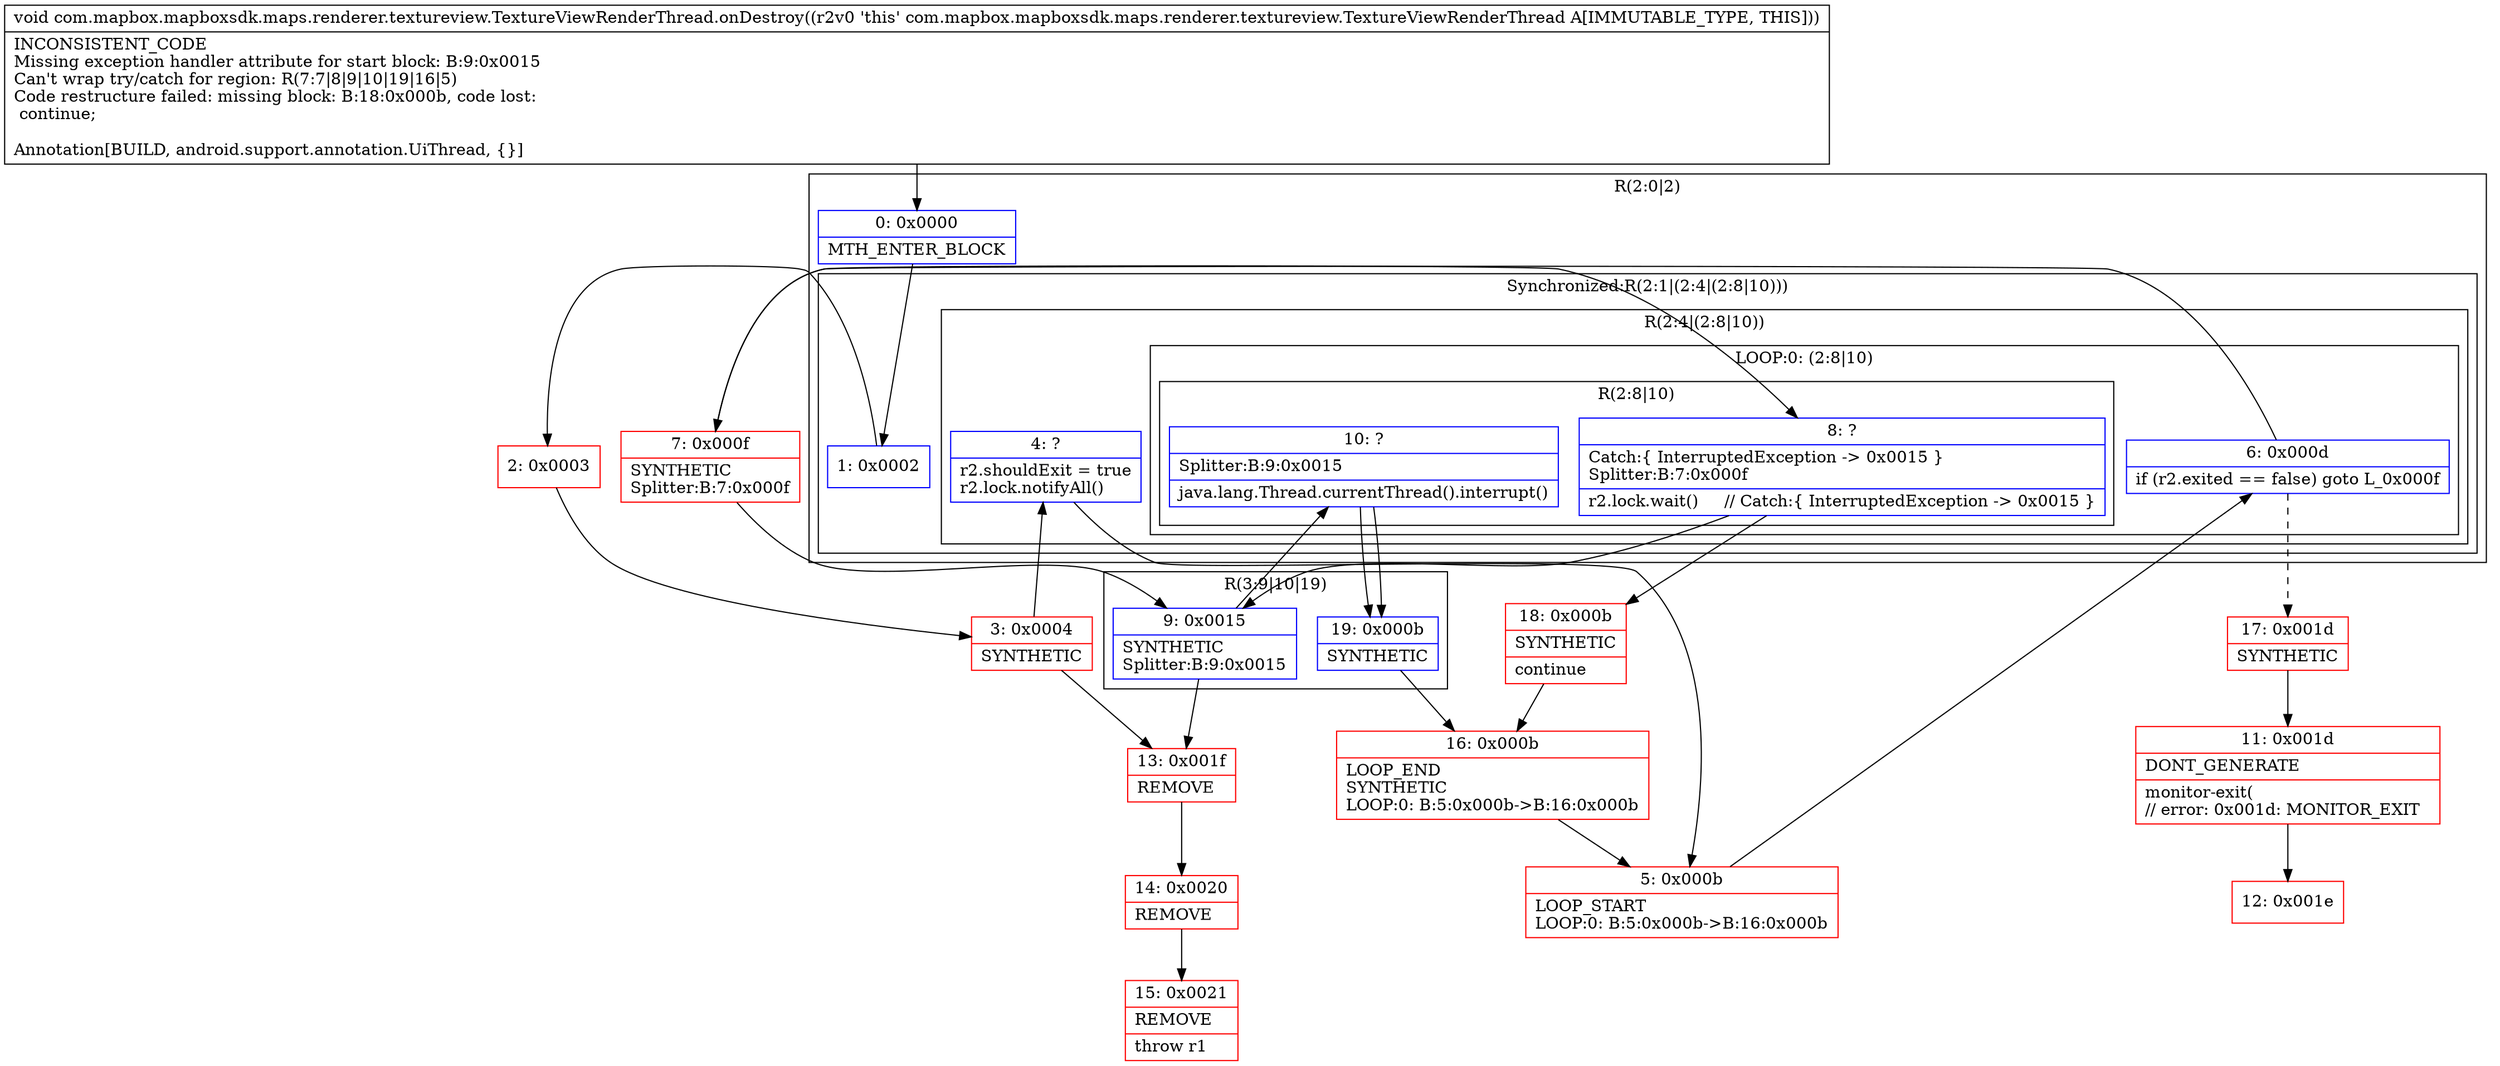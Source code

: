 digraph "CFG forcom.mapbox.mapboxsdk.maps.renderer.textureview.TextureViewRenderThread.onDestroy()V" {
subgraph cluster_Region_1722437634 {
label = "R(2:0|2)";
node [shape=record,color=blue];
Node_0 [shape=record,label="{0\:\ 0x0000|MTH_ENTER_BLOCK\l}"];
subgraph cluster_SynchronizedRegion_1789953556 {
label = "Synchronized:R(2:1|(2:4|(2:8|10)))";
node [shape=record,color=blue];
Node_1 [shape=record,label="{1\:\ 0x0002}"];
subgraph cluster_Region_2041896545 {
label = "R(2:4|(2:8|10))";
node [shape=record,color=blue];
Node_4 [shape=record,label="{4\:\ ?|r2.shouldExit = true\lr2.lock.notifyAll()\l}"];
subgraph cluster_LoopRegion_602051593 {
label = "LOOP:0: (2:8|10)";
node [shape=record,color=blue];
Node_6 [shape=record,label="{6\:\ 0x000d|if (r2.exited == false) goto L_0x000f\l}"];
subgraph cluster_Region_402455095 {
label = "R(2:8|10)";
node [shape=record,color=blue];
Node_8 [shape=record,label="{8\:\ ?|Catch:\{ InterruptedException \-\> 0x0015 \}\lSplitter:B:7:0x000f\l|r2.lock.wait()     \/\/ Catch:\{ InterruptedException \-\> 0x0015 \}\l}"];
Node_10 [shape=record,label="{10\:\ ?|Splitter:B:9:0x0015\l|java.lang.Thread.currentThread().interrupt()\l}"];
}
}
}
}
}
subgraph cluster_Region_2031247098 {
label = "R(3:9|10|19)";
node [shape=record,color=blue];
Node_9 [shape=record,label="{9\:\ 0x0015|SYNTHETIC\lSplitter:B:9:0x0015\l}"];
Node_10 [shape=record,label="{10\:\ ?|Splitter:B:9:0x0015\l|java.lang.Thread.currentThread().interrupt()\l}"];
Node_19 [shape=record,label="{19\:\ 0x000b|SYNTHETIC\l}"];
}
Node_2 [shape=record,color=red,label="{2\:\ 0x0003}"];
Node_3 [shape=record,color=red,label="{3\:\ 0x0004|SYNTHETIC\l}"];
Node_5 [shape=record,color=red,label="{5\:\ 0x000b|LOOP_START\lLOOP:0: B:5:0x000b\-\>B:16:0x000b\l}"];
Node_7 [shape=record,color=red,label="{7\:\ 0x000f|SYNTHETIC\lSplitter:B:7:0x000f\l}"];
Node_11 [shape=record,color=red,label="{11\:\ 0x001d|DONT_GENERATE\l|monitor\-exit(\l\/\/ error: 0x001d: MONITOR_EXIT  \l}"];
Node_12 [shape=record,color=red,label="{12\:\ 0x001e}"];
Node_13 [shape=record,color=red,label="{13\:\ 0x001f|REMOVE\l}"];
Node_14 [shape=record,color=red,label="{14\:\ 0x0020|REMOVE\l}"];
Node_15 [shape=record,color=red,label="{15\:\ 0x0021|REMOVE\l|throw r1\l}"];
Node_16 [shape=record,color=red,label="{16\:\ 0x000b|LOOP_END\lSYNTHETIC\lLOOP:0: B:5:0x000b\-\>B:16:0x000b\l}"];
Node_17 [shape=record,color=red,label="{17\:\ 0x001d|SYNTHETIC\l}"];
Node_18 [shape=record,color=red,label="{18\:\ 0x000b|SYNTHETIC\l|continue\l}"];
MethodNode[shape=record,label="{void com.mapbox.mapboxsdk.maps.renderer.textureview.TextureViewRenderThread.onDestroy((r2v0 'this' com.mapbox.mapboxsdk.maps.renderer.textureview.TextureViewRenderThread A[IMMUTABLE_TYPE, THIS]))  | INCONSISTENT_CODE\lMissing exception handler attribute for start block: B:9:0x0015\lCan't wrap try\/catch for region: R(7:7\|8\|9\|10\|19\|16\|5)\lCode restructure failed: missing block: B:18:0x000b, code lost:\l    continue;\l\lAnnotation[BUILD, android.support.annotation.UiThread, \{\}]\l}"];
MethodNode -> Node_0;
Node_0 -> Node_1;
Node_1 -> Node_2;
Node_4 -> Node_5;
Node_6 -> Node_7;
Node_6 -> Node_17[style=dashed];
Node_8 -> Node_9;
Node_8 -> Node_18;
Node_10 -> Node_19;
Node_9 -> Node_10;
Node_9 -> Node_13;
Node_10 -> Node_19;
Node_19 -> Node_16;
Node_2 -> Node_3;
Node_3 -> Node_4;
Node_3 -> Node_13;
Node_5 -> Node_6;
Node_7 -> Node_8;
Node_7 -> Node_9;
Node_11 -> Node_12;
Node_13 -> Node_14;
Node_14 -> Node_15;
Node_16 -> Node_5;
Node_17 -> Node_11;
Node_18 -> Node_16;
}

